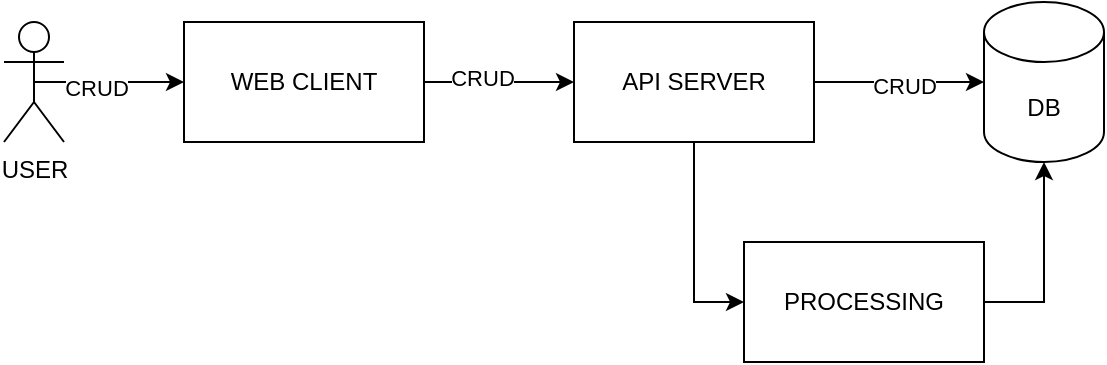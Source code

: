 <mxfile version="26.2.15">
  <diagram name="Page-1" id="vcUqdckOmumritUhK3-z">
    <mxGraphModel dx="1426" dy="841" grid="1" gridSize="10" guides="1" tooltips="1" connect="1" arrows="1" fold="1" page="1" pageScale="1" pageWidth="850" pageHeight="1100" math="0" shadow="0">
      <root>
        <mxCell id="0" />
        <mxCell id="1" parent="0" />
        <mxCell id="YZriLaakEzwuXK0S5XRe-7" style="edgeStyle=orthogonalEdgeStyle;rounded=0;orthogonalLoop=1;jettySize=auto;html=1;exitX=0.5;exitY=0.5;exitDx=0;exitDy=0;exitPerimeter=0;entryX=0;entryY=0.5;entryDx=0;entryDy=0;" edge="1" parent="1" source="YZriLaakEzwuXK0S5XRe-3" target="YZriLaakEzwuXK0S5XRe-4">
          <mxGeometry relative="1" as="geometry" />
        </mxCell>
        <mxCell id="YZriLaakEzwuXK0S5XRe-10" value="CRUD" style="edgeLabel;html=1;align=center;verticalAlign=middle;resizable=0;points=[];" vertex="1" connectable="0" parent="YZriLaakEzwuXK0S5XRe-7">
          <mxGeometry x="-0.173" y="-3" relative="1" as="geometry">
            <mxPoint as="offset" />
          </mxGeometry>
        </mxCell>
        <mxCell id="YZriLaakEzwuXK0S5XRe-3" value="USER" style="shape=umlActor;verticalLabelPosition=bottom;verticalAlign=top;html=1;outlineConnect=0;" vertex="1" parent="1">
          <mxGeometry x="130" y="100" width="30" height="60" as="geometry" />
        </mxCell>
        <mxCell id="YZriLaakEzwuXK0S5XRe-8" style="edgeStyle=orthogonalEdgeStyle;rounded=0;orthogonalLoop=1;jettySize=auto;html=1;exitX=1;exitY=0.5;exitDx=0;exitDy=0;entryX=0;entryY=0.5;entryDx=0;entryDy=0;" edge="1" parent="1" source="YZriLaakEzwuXK0S5XRe-4" target="YZriLaakEzwuXK0S5XRe-5">
          <mxGeometry relative="1" as="geometry" />
        </mxCell>
        <mxCell id="YZriLaakEzwuXK0S5XRe-11" value="CRUD" style="edgeLabel;html=1;align=center;verticalAlign=middle;resizable=0;points=[];" vertex="1" connectable="0" parent="YZriLaakEzwuXK0S5XRe-8">
          <mxGeometry x="-0.24" y="2" relative="1" as="geometry">
            <mxPoint as="offset" />
          </mxGeometry>
        </mxCell>
        <mxCell id="YZriLaakEzwuXK0S5XRe-4" value="WEB CLIENT" style="rounded=0;whiteSpace=wrap;html=1;" vertex="1" parent="1">
          <mxGeometry x="220" y="100" width="120" height="60" as="geometry" />
        </mxCell>
        <mxCell id="YZriLaakEzwuXK0S5XRe-17" style="edgeStyle=orthogonalEdgeStyle;rounded=0;orthogonalLoop=1;jettySize=auto;html=1;exitX=0.5;exitY=1;exitDx=0;exitDy=0;entryX=0;entryY=0.5;entryDx=0;entryDy=0;" edge="1" parent="1" source="YZriLaakEzwuXK0S5XRe-5" target="YZriLaakEzwuXK0S5XRe-16">
          <mxGeometry relative="1" as="geometry" />
        </mxCell>
        <mxCell id="YZriLaakEzwuXK0S5XRe-5" value="API SERVER" style="rounded=0;whiteSpace=wrap;html=1;" vertex="1" parent="1">
          <mxGeometry x="415" y="100" width="120" height="60" as="geometry" />
        </mxCell>
        <mxCell id="YZriLaakEzwuXK0S5XRe-6" value="DB" style="shape=cylinder3;whiteSpace=wrap;html=1;boundedLbl=1;backgroundOutline=1;size=15;" vertex="1" parent="1">
          <mxGeometry x="620" y="90" width="60" height="80" as="geometry" />
        </mxCell>
        <mxCell id="YZriLaakEzwuXK0S5XRe-9" style="edgeStyle=orthogonalEdgeStyle;rounded=0;orthogonalLoop=1;jettySize=auto;html=1;exitX=1;exitY=0.5;exitDx=0;exitDy=0;entryX=0;entryY=0.5;entryDx=0;entryDy=0;entryPerimeter=0;" edge="1" parent="1" source="YZriLaakEzwuXK0S5XRe-5" target="YZriLaakEzwuXK0S5XRe-6">
          <mxGeometry relative="1" as="geometry" />
        </mxCell>
        <mxCell id="YZriLaakEzwuXK0S5XRe-12" value="CRUD" style="edgeLabel;html=1;align=center;verticalAlign=middle;resizable=0;points=[];" vertex="1" connectable="0" parent="YZriLaakEzwuXK0S5XRe-9">
          <mxGeometry x="0.054" y="-2" relative="1" as="geometry">
            <mxPoint as="offset" />
          </mxGeometry>
        </mxCell>
        <mxCell id="YZriLaakEzwuXK0S5XRe-16" value="PROCESSING" style="rounded=0;whiteSpace=wrap;html=1;" vertex="1" parent="1">
          <mxGeometry x="500" y="210" width="120" height="60" as="geometry" />
        </mxCell>
        <mxCell id="YZriLaakEzwuXK0S5XRe-18" style="edgeStyle=orthogonalEdgeStyle;rounded=0;orthogonalLoop=1;jettySize=auto;html=1;exitX=1;exitY=0.5;exitDx=0;exitDy=0;entryX=0.5;entryY=1;entryDx=0;entryDy=0;entryPerimeter=0;" edge="1" parent="1" source="YZriLaakEzwuXK0S5XRe-16" target="YZriLaakEzwuXK0S5XRe-6">
          <mxGeometry relative="1" as="geometry" />
        </mxCell>
      </root>
    </mxGraphModel>
  </diagram>
</mxfile>
